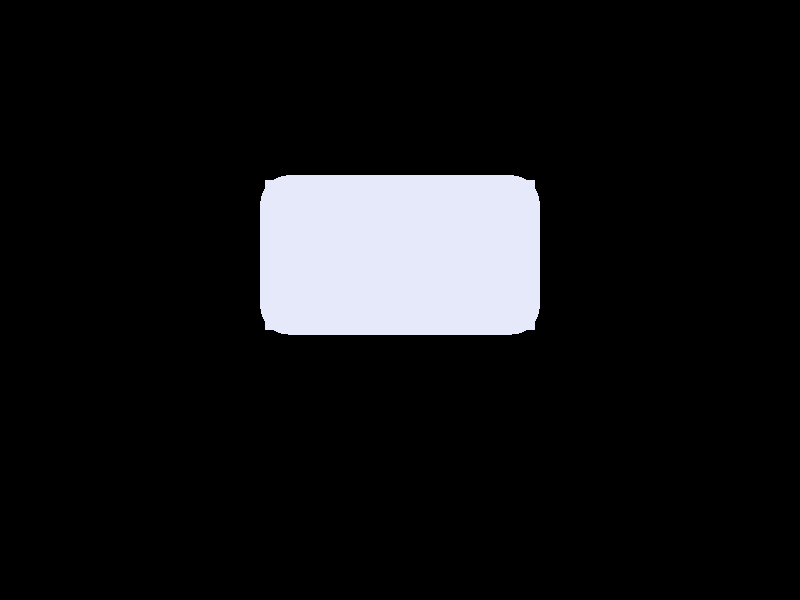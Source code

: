 global_settings { assumed_gamma 2.2 }
global_settings { charset utf8 }

#include "colors.inc"        
#include "textures.inc"

camera {
   location  <0, 0,-20>
   direction <0, 0,  1>
   up        <0,  1,  0>
   right     <4/3, 0,  0>
   look_at   <0, 0, 0>
   }

background { color rgb <0, 0, 0> }


light_source {<0, 10, -100> colour White}

cylinder { <-3.7, 4, 0>, <3.7, 4, 0>, 0.15 texture {Silver_Metal} }
cylinder { <-3.7, -1.0, 0>, <3.7, -1.0, 0>, 0.15 texture {Silver_Metal} }
cylinder { <4.5, 3.2, 0>, <4.5, -0.2, 0>, 0.15 texture {Silver_Metal} }
cylinder { <-4.5, 3.2, 0>, <-4.5, -0.2, 0>, 0.15 texture {Silver_Metal} }   
object {
        intersection {
                torus { 0.8, 0.15 }
                box {<0, -10, 0>, <-10, 10, -10>}
        }
        texture {Silver_Metal}
        rotate <90,0,0>
        translate<-3.7, 3.2, 0>
}
object {
        intersection {
                torus { 0.8, 0.15 }
                box {<0, -10, 0>, <10, 10, -10>}
        }
        texture {Silver_Metal}
        rotate <90,0,0>
        translate<3.7, 3.2, 0>
}
object {
        intersection {
                torus { 0.8, 0.15 }
                box {<0, -10, 0>, <-10, 10, 10>}
        }
        texture {Silver_Metal}
        rotate <90,0,0>
        translate<-3.7, -0.2, 0>
}
object {
        intersection {
                torus { 0.8, 0.15 }
                box {<0, -10, 0>, <10, 10, 10>}
        }
        texture {Silver_Metal}
        rotate <90,0,0>
        translate<3.7, -0.2, 0>
}

box {
  <4.5, 4, 0>  // one corner position <X1 Y1 Z1>
  <-4.5,  -1,  0.01>  // other corner position <X2 Y2 Z2>
  texture {Silver_Metal}
}
